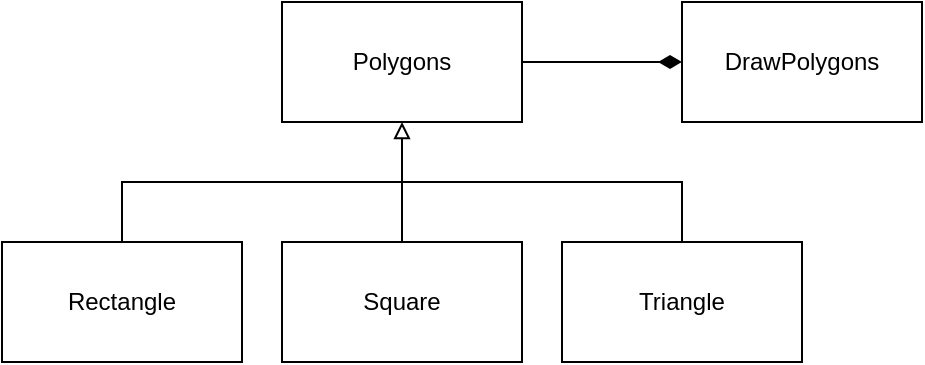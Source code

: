 <mxfile version="22.1.3" type="github">
  <diagram name="Page-1" id="b5b7bab2-c9e2-2cf4-8b2a-24fd1a2a6d21">
    <mxGraphModel dx="-256" dy="296" grid="1" gridSize="10" guides="1" tooltips="1" connect="1" arrows="1" fold="1" page="1" pageScale="1" pageWidth="827" pageHeight="1169" background="none" math="0" shadow="0">
      <root>
        <mxCell id="0" />
        <mxCell id="1" parent="0" />
        <mxCell id="7tWMcbG4o_gyCIhc4pwK-1" value="DrawPolygons" style="rounded=0;whiteSpace=wrap;html=1;" vertex="1" parent="1">
          <mxGeometry x="1190" y="290" width="120" height="60" as="geometry" />
        </mxCell>
        <mxCell id="7tWMcbG4o_gyCIhc4pwK-2" value="Polygons" style="rounded=0;whiteSpace=wrap;html=1;" vertex="1" parent="1">
          <mxGeometry x="990" y="290" width="120" height="60" as="geometry" />
        </mxCell>
        <mxCell id="7tWMcbG4o_gyCIhc4pwK-3" value="Rectangle" style="rounded=0;whiteSpace=wrap;html=1;" vertex="1" parent="1">
          <mxGeometry x="850" y="410" width="120" height="60" as="geometry" />
        </mxCell>
        <mxCell id="7tWMcbG4o_gyCIhc4pwK-4" value="Triangle" style="whiteSpace=wrap;html=1;" vertex="1" parent="1">
          <mxGeometry x="1130" y="410" width="120" height="60" as="geometry" />
        </mxCell>
        <mxCell id="7tWMcbG4o_gyCIhc4pwK-5" value="Square" style="whiteSpace=wrap;html=1;" vertex="1" parent="1">
          <mxGeometry x="990" y="410" width="120" height="60" as="geometry" />
        </mxCell>
        <mxCell id="7tWMcbG4o_gyCIhc4pwK-7" value="" style="endArrow=block;html=1;rounded=0;entryX=0.5;entryY=1;entryDx=0;entryDy=0;endFill=0;" edge="1" parent="1" source="7tWMcbG4o_gyCIhc4pwK-4" target="7tWMcbG4o_gyCIhc4pwK-2">
          <mxGeometry width="50" height="50" relative="1" as="geometry">
            <mxPoint x="1160" y="460" as="sourcePoint" />
            <mxPoint x="1210" y="410" as="targetPoint" />
            <Array as="points">
              <mxPoint x="1190" y="380" />
              <mxPoint x="1050" y="380" />
            </Array>
          </mxGeometry>
        </mxCell>
        <mxCell id="7tWMcbG4o_gyCIhc4pwK-14" value="" style="endArrow=none;html=1;rounded=0;exitX=0.5;exitY=0;exitDx=0;exitDy=0;" edge="1" parent="1" source="7tWMcbG4o_gyCIhc4pwK-5">
          <mxGeometry width="50" height="50" relative="1" as="geometry">
            <mxPoint x="1160" y="460" as="sourcePoint" />
            <mxPoint x="1050" y="380" as="targetPoint" />
          </mxGeometry>
        </mxCell>
        <mxCell id="7tWMcbG4o_gyCIhc4pwK-15" value="" style="endArrow=none;html=1;rounded=0;exitX=0.5;exitY=0;exitDx=0;exitDy=0;" edge="1" parent="1" source="7tWMcbG4o_gyCIhc4pwK-3">
          <mxGeometry width="50" height="50" relative="1" as="geometry">
            <mxPoint x="1030" y="430" as="sourcePoint" />
            <mxPoint x="1050" y="380" as="targetPoint" />
            <Array as="points">
              <mxPoint x="910" y="380" />
            </Array>
          </mxGeometry>
        </mxCell>
        <mxCell id="7tWMcbG4o_gyCIhc4pwK-16" value="" style="endArrow=diamondThin;html=1;rounded=0;entryX=0;entryY=0.5;entryDx=0;entryDy=0;exitX=1;exitY=0.5;exitDx=0;exitDy=0;endFill=1;strokeWidth=1;endSize=9;" edge="1" parent="1" source="7tWMcbG4o_gyCIhc4pwK-2" target="7tWMcbG4o_gyCIhc4pwK-1">
          <mxGeometry width="50" height="50" relative="1" as="geometry">
            <mxPoint x="1060" y="460" as="sourcePoint" />
            <mxPoint x="1110" y="410" as="targetPoint" />
          </mxGeometry>
        </mxCell>
      </root>
    </mxGraphModel>
  </diagram>
</mxfile>
